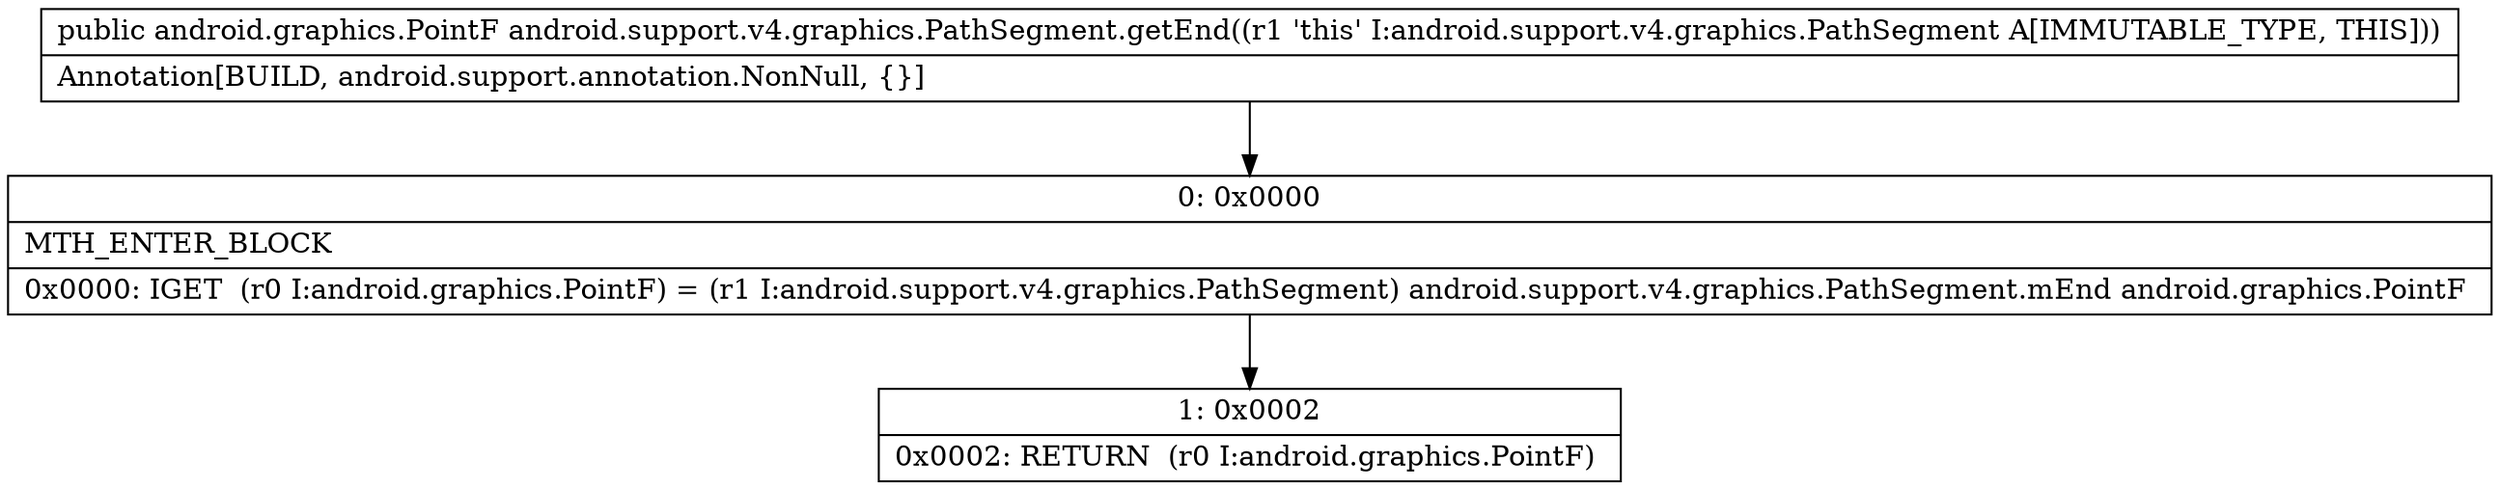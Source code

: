 digraph "CFG forandroid.support.v4.graphics.PathSegment.getEnd()Landroid\/graphics\/PointF;" {
Node_0 [shape=record,label="{0\:\ 0x0000|MTH_ENTER_BLOCK\l|0x0000: IGET  (r0 I:android.graphics.PointF) = (r1 I:android.support.v4.graphics.PathSegment) android.support.v4.graphics.PathSegment.mEnd android.graphics.PointF \l}"];
Node_1 [shape=record,label="{1\:\ 0x0002|0x0002: RETURN  (r0 I:android.graphics.PointF) \l}"];
MethodNode[shape=record,label="{public android.graphics.PointF android.support.v4.graphics.PathSegment.getEnd((r1 'this' I:android.support.v4.graphics.PathSegment A[IMMUTABLE_TYPE, THIS]))  | Annotation[BUILD, android.support.annotation.NonNull, \{\}]\l}"];
MethodNode -> Node_0;
Node_0 -> Node_1;
}

